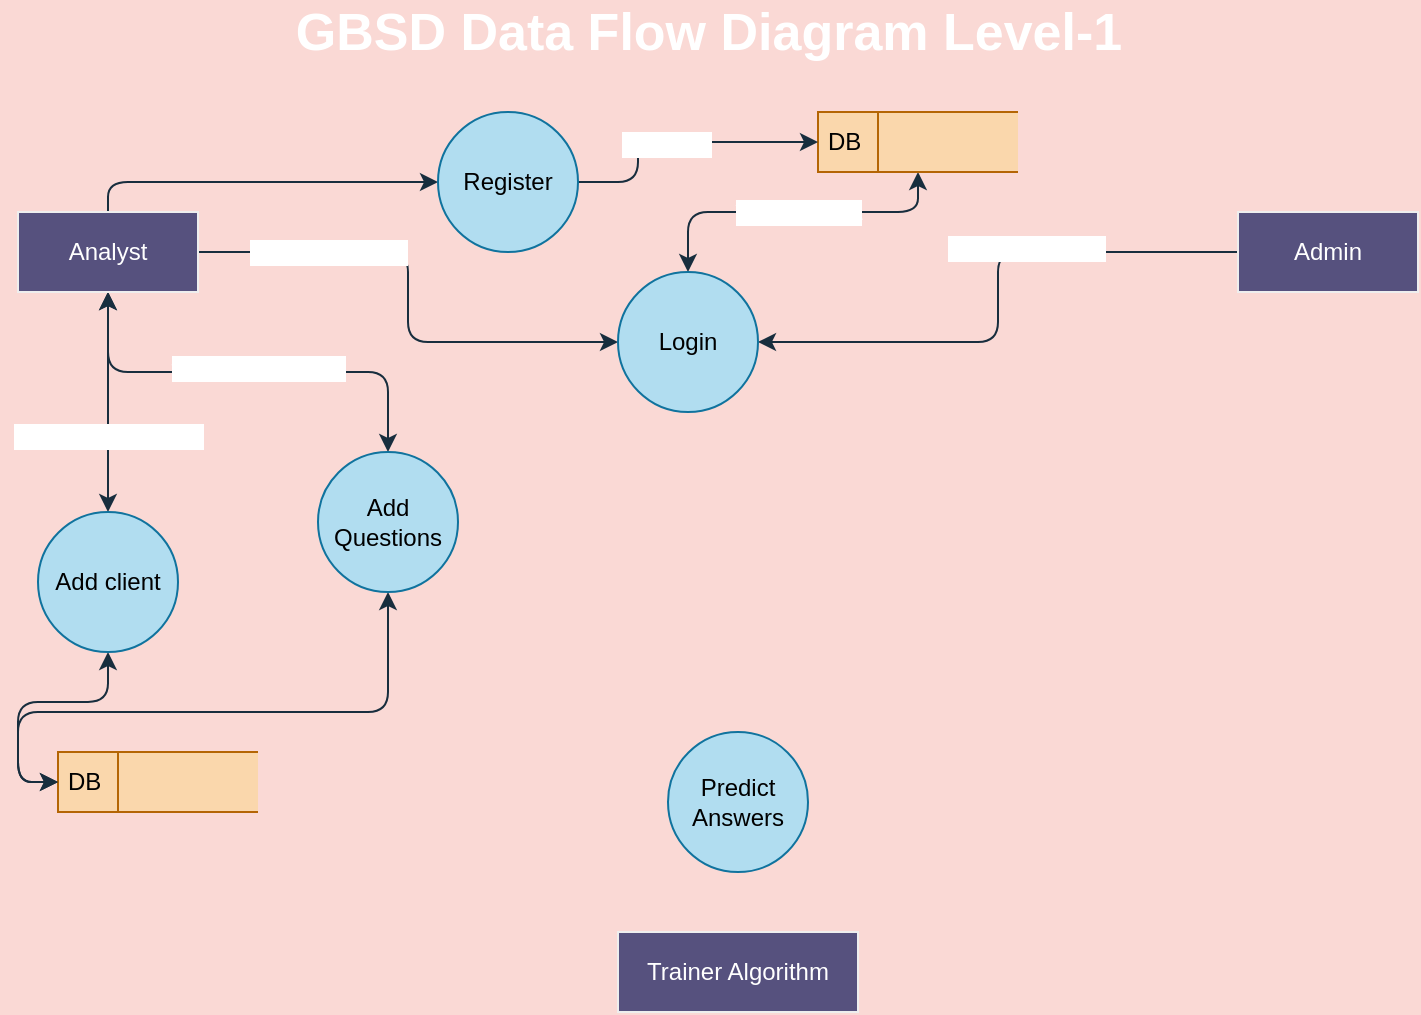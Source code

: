 <mxfile version="16.0.0" type="github">
  <diagram id="uYI7iWka7iw2npo7qIJm" name="Page-1">
    <mxGraphModel dx="1102" dy="614" grid="1" gridSize="10" guides="1" tooltips="1" connect="1" arrows="1" fold="1" page="1" pageScale="1" pageWidth="850" pageHeight="1100" background="#FAD9D5" math="0" shadow="0">
      <root>
        <mxCell id="0" />
        <mxCell id="1" parent="0" />
        <mxCell id="2-W6NzW6sfDRag17_8_3-1" value="&lt;b&gt;&lt;font style=&quot;font-size: 26px&quot;&gt;GBSD Data Flow Diagram Level-1&lt;/font&gt;&lt;/b&gt;" style="text;html=1;align=center;verticalAlign=middle;resizable=0;points=[];autosize=1;strokeColor=none;fontColor=#FFFFFF;" parent="1" vertex="1">
          <mxGeometry x="210" y="20" width="430" height="20" as="geometry" />
        </mxCell>
        <mxCell id="gqCk6lkHSxCI5OT8QeCR-7" style="edgeStyle=orthogonalEdgeStyle;curved=0;rounded=1;sketch=0;orthogonalLoop=1;jettySize=auto;html=1;exitX=1;exitY=0.5;exitDx=0;exitDy=0;entryX=0;entryY=0.5;entryDx=0;entryDy=0;strokeColor=#182E3E;" edge="1" parent="1" source="gqCk6lkHSxCI5OT8QeCR-1" target="gqCk6lkHSxCI5OT8QeCR-4">
          <mxGeometry relative="1" as="geometry" />
        </mxCell>
        <mxCell id="gqCk6lkHSxCI5OT8QeCR-14" style="edgeStyle=orthogonalEdgeStyle;curved=0;rounded=1;sketch=0;orthogonalLoop=1;jettySize=auto;html=1;exitX=0.5;exitY=0;exitDx=0;exitDy=0;entryX=0;entryY=0.5;entryDx=0;entryDy=0;strokeColor=#182E3E;" edge="1" parent="1" source="gqCk6lkHSxCI5OT8QeCR-1" target="gqCk6lkHSxCI5OT8QeCR-13">
          <mxGeometry relative="1" as="geometry">
            <Array as="points">
              <mxPoint x="125" y="105" />
            </Array>
          </mxGeometry>
        </mxCell>
        <mxCell id="gqCk6lkHSxCI5OT8QeCR-20" style="edgeStyle=orthogonalEdgeStyle;curved=0;rounded=1;sketch=0;orthogonalLoop=1;jettySize=auto;html=1;exitX=0.5;exitY=1;exitDx=0;exitDy=0;entryX=0.5;entryY=0;entryDx=0;entryDy=0;startArrow=classic;startFill=1;strokeColor=#182E3E;" edge="1" parent="1" source="gqCk6lkHSxCI5OT8QeCR-1" target="gqCk6lkHSxCI5OT8QeCR-17">
          <mxGeometry relative="1" as="geometry" />
        </mxCell>
        <mxCell id="gqCk6lkHSxCI5OT8QeCR-23" value="Fill client info form()" style="edgeLabel;html=1;align=center;verticalAlign=middle;resizable=0;points=[];fontColor=#FFFFFF;" vertex="1" connectable="0" parent="gqCk6lkHSxCI5OT8QeCR-20">
          <mxGeometry x="0.309" relative="1" as="geometry">
            <mxPoint as="offset" />
          </mxGeometry>
        </mxCell>
        <mxCell id="gqCk6lkHSxCI5OT8QeCR-21" style="edgeStyle=orthogonalEdgeStyle;curved=0;rounded=1;sketch=0;orthogonalLoop=1;jettySize=auto;html=1;exitX=0.5;exitY=1;exitDx=0;exitDy=0;startArrow=classic;startFill=1;strokeColor=#182E3E;" edge="1" parent="1" source="gqCk6lkHSxCI5OT8QeCR-1" target="gqCk6lkHSxCI5OT8QeCR-18">
          <mxGeometry relative="1" as="geometry" />
        </mxCell>
        <mxCell id="gqCk6lkHSxCI5OT8QeCR-22" value="fill question form()" style="edgeLabel;html=1;align=center;verticalAlign=middle;resizable=0;points=[];fontColor=#FFFFFF;" vertex="1" connectable="0" parent="gqCk6lkHSxCI5OT8QeCR-21">
          <mxGeometry x="-0.209" y="2" relative="1" as="geometry">
            <mxPoint x="28" as="offset" />
          </mxGeometry>
        </mxCell>
        <mxCell id="gqCk6lkHSxCI5OT8QeCR-1" value="Analyst" style="rounded=0;whiteSpace=wrap;html=1;sketch=0;fontColor=#FFFFFF;strokeColor=#EEEEEE;fillColor=#56517E;" vertex="1" parent="1">
          <mxGeometry x="80" y="120" width="90" height="40" as="geometry" />
        </mxCell>
        <mxCell id="gqCk6lkHSxCI5OT8QeCR-8" style="edgeStyle=orthogonalEdgeStyle;curved=0;rounded=1;sketch=0;orthogonalLoop=1;jettySize=auto;html=1;exitX=0;exitY=0.5;exitDx=0;exitDy=0;entryX=1;entryY=0.5;entryDx=0;entryDy=0;strokeColor=#182E3E;" edge="1" parent="1" source="gqCk6lkHSxCI5OT8QeCR-2" target="gqCk6lkHSxCI5OT8QeCR-4">
          <mxGeometry relative="1" as="geometry" />
        </mxCell>
        <mxCell id="gqCk6lkHSxCI5OT8QeCR-11" value="email, password" style="edgeLabel;html=1;align=center;verticalAlign=middle;resizable=0;points=[];fontColor=#FFFFFF;" vertex="1" connectable="0" parent="gqCk6lkHSxCI5OT8QeCR-8">
          <mxGeometry x="-0.257" y="-2" relative="1" as="geometry">
            <mxPoint as="offset" />
          </mxGeometry>
        </mxCell>
        <mxCell id="gqCk6lkHSxCI5OT8QeCR-12" value="email, password" style="edgeLabel;html=1;align=center;verticalAlign=middle;resizable=0;points=[];fontColor=#FFFFFF;" vertex="1" connectable="0" parent="gqCk6lkHSxCI5OT8QeCR-8">
          <mxGeometry x="-0.257" y="-2" relative="1" as="geometry">
            <mxPoint x="-349" y="2" as="offset" />
          </mxGeometry>
        </mxCell>
        <mxCell id="gqCk6lkHSxCI5OT8QeCR-2" value="Admin" style="rounded=0;whiteSpace=wrap;html=1;sketch=0;fontColor=#FFFFFF;strokeColor=#EEEEEE;fillColor=#56517E;" vertex="1" parent="1">
          <mxGeometry x="690" y="120" width="90" height="40" as="geometry" />
        </mxCell>
        <mxCell id="gqCk6lkHSxCI5OT8QeCR-3" value="Trainer Algorithm" style="rounded=0;whiteSpace=wrap;html=1;sketch=0;fontColor=#FFFFFF;strokeColor=#EEEEEE;fillColor=#56517E;" vertex="1" parent="1">
          <mxGeometry x="380" y="480" width="120" height="40" as="geometry" />
        </mxCell>
        <mxCell id="gqCk6lkHSxCI5OT8QeCR-9" style="edgeStyle=orthogonalEdgeStyle;curved=0;rounded=1;sketch=0;orthogonalLoop=1;jettySize=auto;html=1;exitX=0.5;exitY=0;exitDx=0;exitDy=0;entryX=0.5;entryY=1;entryDx=0;entryDy=0;strokeColor=#182E3E;startArrow=classic;startFill=1;" edge="1" parent="1" source="gqCk6lkHSxCI5OT8QeCR-4" target="gqCk6lkHSxCI5OT8QeCR-5">
          <mxGeometry relative="1" as="geometry">
            <Array as="points">
              <mxPoint x="415" y="120" />
              <mxPoint x="530" y="120" />
            </Array>
          </mxGeometry>
        </mxCell>
        <mxCell id="gqCk6lkHSxCI5OT8QeCR-10" value="Validate data" style="edgeLabel;html=1;align=center;verticalAlign=middle;resizable=0;points=[];fontColor=#FFFFFF;" vertex="1" connectable="0" parent="gqCk6lkHSxCI5OT8QeCR-9">
          <mxGeometry x="-0.356" y="-3" relative="1" as="geometry">
            <mxPoint x="32" y="-3" as="offset" />
          </mxGeometry>
        </mxCell>
        <mxCell id="gqCk6lkHSxCI5OT8QeCR-4" value="Login" style="ellipse;whiteSpace=wrap;html=1;aspect=fixed;rounded=0;sketch=0;strokeColor=#10739e;fillColor=#b1ddf0;" vertex="1" parent="1">
          <mxGeometry x="380" y="150" width="70" height="70" as="geometry" />
        </mxCell>
        <mxCell id="gqCk6lkHSxCI5OT8QeCR-5" value="DB" style="html=1;dashed=0;whitespace=wrap;shape=mxgraph.dfd.dataStoreID;align=left;spacingLeft=3;points=[[0,0],[0.5,0],[1,0],[0,0.5],[1,0.5],[0,1],[0.5,1],[1,1]];rounded=0;sketch=0;strokeColor=#b46504;fillColor=#fad7ac;" vertex="1" parent="1">
          <mxGeometry x="480" y="70" width="100" height="30" as="geometry" />
        </mxCell>
        <mxCell id="gqCk6lkHSxCI5OT8QeCR-6" value="DB" style="html=1;dashed=0;whitespace=wrap;shape=mxgraph.dfd.dataStoreID;align=left;spacingLeft=3;points=[[0,0],[0.5,0],[1,0],[0,0.5],[1,0.5],[0,1],[0.5,1],[1,1]];rounded=0;sketch=0;strokeColor=#b46504;fillColor=#fad7ac;" vertex="1" parent="1">
          <mxGeometry x="100" y="390" width="100" height="30" as="geometry" />
        </mxCell>
        <mxCell id="gqCk6lkHSxCI5OT8QeCR-15" style="edgeStyle=orthogonalEdgeStyle;curved=0;rounded=1;sketch=0;orthogonalLoop=1;jettySize=auto;html=1;exitX=1;exitY=0.5;exitDx=0;exitDy=0;entryX=0;entryY=0.5;entryDx=0;entryDy=0;strokeColor=#182E3E;" edge="1" parent="1" source="gqCk6lkHSxCI5OT8QeCR-13" target="gqCk6lkHSxCI5OT8QeCR-5">
          <mxGeometry relative="1" as="geometry">
            <Array as="points">
              <mxPoint x="390" y="105" />
              <mxPoint x="390" y="85" />
            </Array>
          </mxGeometry>
        </mxCell>
        <mxCell id="gqCk6lkHSxCI5OT8QeCR-16" value="Save info" style="edgeLabel;html=1;align=center;verticalAlign=middle;resizable=0;points=[];fontColor=#FFFFFF;" vertex="1" connectable="0" parent="gqCk6lkHSxCI5OT8QeCR-15">
          <mxGeometry x="-0.086" y="-1" relative="1" as="geometry">
            <mxPoint as="offset" />
          </mxGeometry>
        </mxCell>
        <mxCell id="gqCk6lkHSxCI5OT8QeCR-13" value="Register" style="ellipse;whiteSpace=wrap;html=1;aspect=fixed;rounded=0;sketch=0;strokeColor=#10739e;fillColor=#b1ddf0;" vertex="1" parent="1">
          <mxGeometry x="290" y="70" width="70" height="70" as="geometry" />
        </mxCell>
        <mxCell id="gqCk6lkHSxCI5OT8QeCR-24" style="edgeStyle=orthogonalEdgeStyle;curved=0;rounded=1;sketch=0;orthogonalLoop=1;jettySize=auto;html=1;exitX=0.5;exitY=1;exitDx=0;exitDy=0;entryX=0;entryY=0.5;entryDx=0;entryDy=0;startArrow=classic;startFill=1;strokeColor=#182E3E;" edge="1" parent="1" source="gqCk6lkHSxCI5OT8QeCR-17" target="gqCk6lkHSxCI5OT8QeCR-6">
          <mxGeometry relative="1" as="geometry" />
        </mxCell>
        <mxCell id="gqCk6lkHSxCI5OT8QeCR-17" value="Add client" style="ellipse;whiteSpace=wrap;html=1;aspect=fixed;rounded=0;sketch=0;strokeColor=#10739e;fillColor=#b1ddf0;" vertex="1" parent="1">
          <mxGeometry x="90" y="270" width="70" height="70" as="geometry" />
        </mxCell>
        <mxCell id="gqCk6lkHSxCI5OT8QeCR-26" style="edgeStyle=orthogonalEdgeStyle;curved=0;rounded=1;sketch=0;orthogonalLoop=1;jettySize=auto;html=1;exitX=0.5;exitY=1;exitDx=0;exitDy=0;entryX=0;entryY=0.5;entryDx=0;entryDy=0;startArrow=classic;startFill=1;strokeColor=#182E3E;" edge="1" parent="1" source="gqCk6lkHSxCI5OT8QeCR-18" target="gqCk6lkHSxCI5OT8QeCR-6">
          <mxGeometry relative="1" as="geometry">
            <Array as="points">
              <mxPoint x="265" y="370" />
              <mxPoint x="80" y="370" />
              <mxPoint x="80" y="405" />
            </Array>
          </mxGeometry>
        </mxCell>
        <mxCell id="gqCk6lkHSxCI5OT8QeCR-18" value="Add Questions" style="ellipse;whiteSpace=wrap;html=1;aspect=fixed;rounded=0;sketch=0;strokeColor=#10739e;fillColor=#b1ddf0;" vertex="1" parent="1">
          <mxGeometry x="230" y="240" width="70" height="70" as="geometry" />
        </mxCell>
        <mxCell id="gqCk6lkHSxCI5OT8QeCR-19" value="Predict Answers" style="ellipse;whiteSpace=wrap;html=1;aspect=fixed;rounded=0;sketch=0;strokeColor=#10739e;fillColor=#b1ddf0;" vertex="1" parent="1">
          <mxGeometry x="405" y="380" width="70" height="70" as="geometry" />
        </mxCell>
      </root>
    </mxGraphModel>
  </diagram>
</mxfile>
